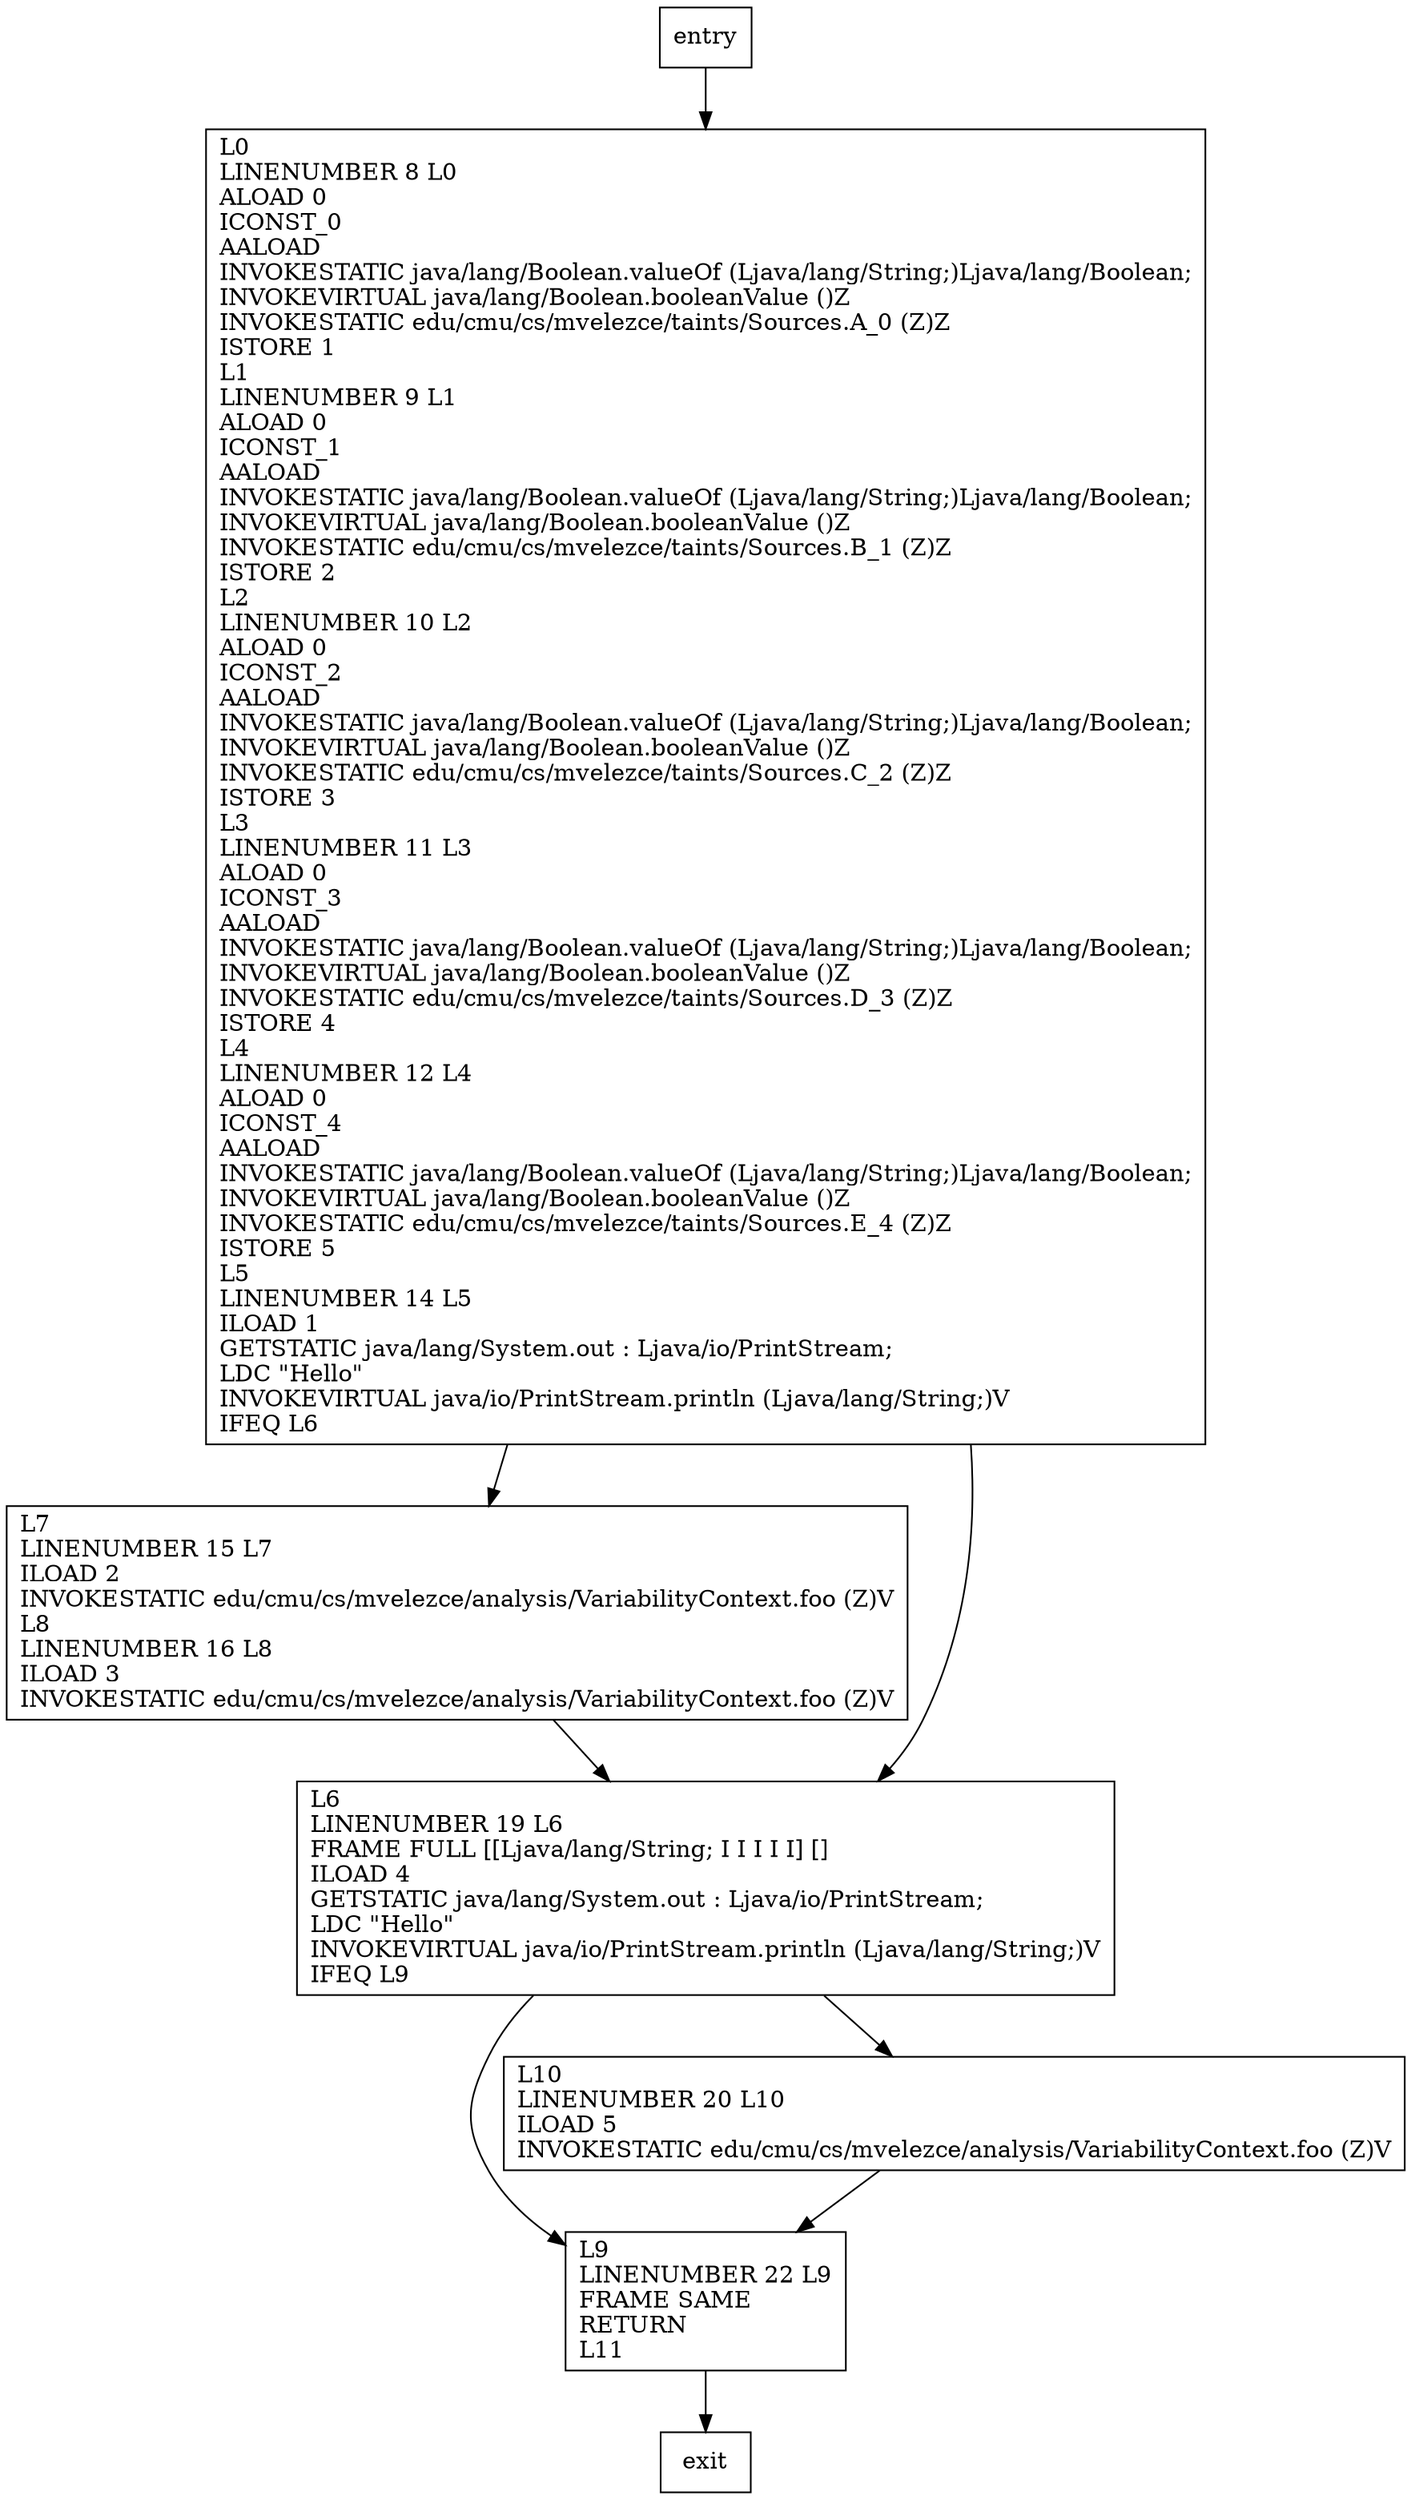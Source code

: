 digraph main {
node [shape=record];
41489123 [label="L7\lLINENUMBER 15 L7\lILOAD 2\lINVOKESTATIC edu/cmu/cs/mvelezce/analysis/VariabilityContext.foo (Z)V\lL8\lLINENUMBER 16 L8\lILOAD 3\lINVOKESTATIC edu/cmu/cs/mvelezce/analysis/VariabilityContext.foo (Z)V\l"];
271379554 [label="L0\lLINENUMBER 8 L0\lALOAD 0\lICONST_0\lAALOAD\lINVOKESTATIC java/lang/Boolean.valueOf (Ljava/lang/String;)Ljava/lang/Boolean;\lINVOKEVIRTUAL java/lang/Boolean.booleanValue ()Z\lINVOKESTATIC edu/cmu/cs/mvelezce/taints/Sources.A_0 (Z)Z\lISTORE 1\lL1\lLINENUMBER 9 L1\lALOAD 0\lICONST_1\lAALOAD\lINVOKESTATIC java/lang/Boolean.valueOf (Ljava/lang/String;)Ljava/lang/Boolean;\lINVOKEVIRTUAL java/lang/Boolean.booleanValue ()Z\lINVOKESTATIC edu/cmu/cs/mvelezce/taints/Sources.B_1 (Z)Z\lISTORE 2\lL2\lLINENUMBER 10 L2\lALOAD 0\lICONST_2\lAALOAD\lINVOKESTATIC java/lang/Boolean.valueOf (Ljava/lang/String;)Ljava/lang/Boolean;\lINVOKEVIRTUAL java/lang/Boolean.booleanValue ()Z\lINVOKESTATIC edu/cmu/cs/mvelezce/taints/Sources.C_2 (Z)Z\lISTORE 3\lL3\lLINENUMBER 11 L3\lALOAD 0\lICONST_3\lAALOAD\lINVOKESTATIC java/lang/Boolean.valueOf (Ljava/lang/String;)Ljava/lang/Boolean;\lINVOKEVIRTUAL java/lang/Boolean.booleanValue ()Z\lINVOKESTATIC edu/cmu/cs/mvelezce/taints/Sources.D_3 (Z)Z\lISTORE 4\lL4\lLINENUMBER 12 L4\lALOAD 0\lICONST_4\lAALOAD\lINVOKESTATIC java/lang/Boolean.valueOf (Ljava/lang/String;)Ljava/lang/Boolean;\lINVOKEVIRTUAL java/lang/Boolean.booleanValue ()Z\lINVOKESTATIC edu/cmu/cs/mvelezce/taints/Sources.E_4 (Z)Z\lISTORE 5\lL5\lLINENUMBER 14 L5\lILOAD 1\lGETSTATIC java/lang/System.out : Ljava/io/PrintStream;\lLDC \"Hello\"\lINVOKEVIRTUAL java/io/PrintStream.println (Ljava/lang/String;)V\lIFEQ L6\l"];
884603232 [label="L9\lLINENUMBER 22 L9\lFRAME SAME\lRETURN\lL11\l"];
1962329560 [label="L6\lLINENUMBER 19 L6\lFRAME FULL [[Ljava/lang/String; I I I I I] []\lILOAD 4\lGETSTATIC java/lang/System.out : Ljava/io/PrintStream;\lLDC \"Hello\"\lINVOKEVIRTUAL java/io/PrintStream.println (Ljava/lang/String;)V\lIFEQ L9\l"];
1124162665 [label="L10\lLINENUMBER 20 L10\lILOAD 5\lINVOKESTATIC edu/cmu/cs/mvelezce/analysis/VariabilityContext.foo (Z)V\l"];
entry;
exit;
41489123 -> 1962329560;
entry -> 271379554;
271379554 -> 41489123;
271379554 -> 1962329560;
884603232 -> exit;
1962329560 -> 884603232;
1962329560 -> 1124162665;
1124162665 -> 884603232;
}

